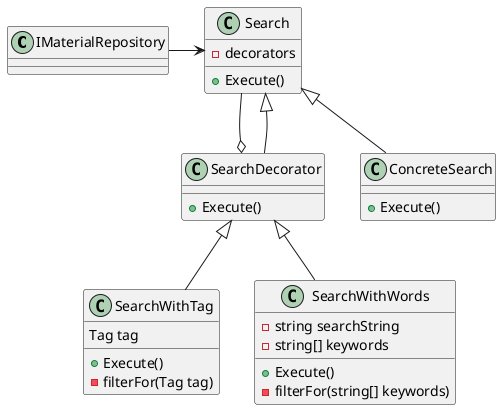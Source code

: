 @startuml

class IMaterialRepository
class Search {
    - decorators
    + Execute()
}
class SearchDecorator {
    + Execute()
}
class ConcreteSearch {
    + Execute()
}
class SearchWithTag {
    Tag tag
    + Execute()
    - filterFor(Tag tag)
}
class SearchWithWords {
    - string searchString
    - string[] keywords
    + Execute()
    - filterFor(string[] keywords)
}

IMaterialRepository -right-> Search
Search -down-o SearchDecorator
ConcreteSearch -up-|> Search
SearchDecorator -up-|> Search


SearchWithTag -up-|> SearchDecorator
SearchWithWords -up-|> SearchDecorator

@enduml

